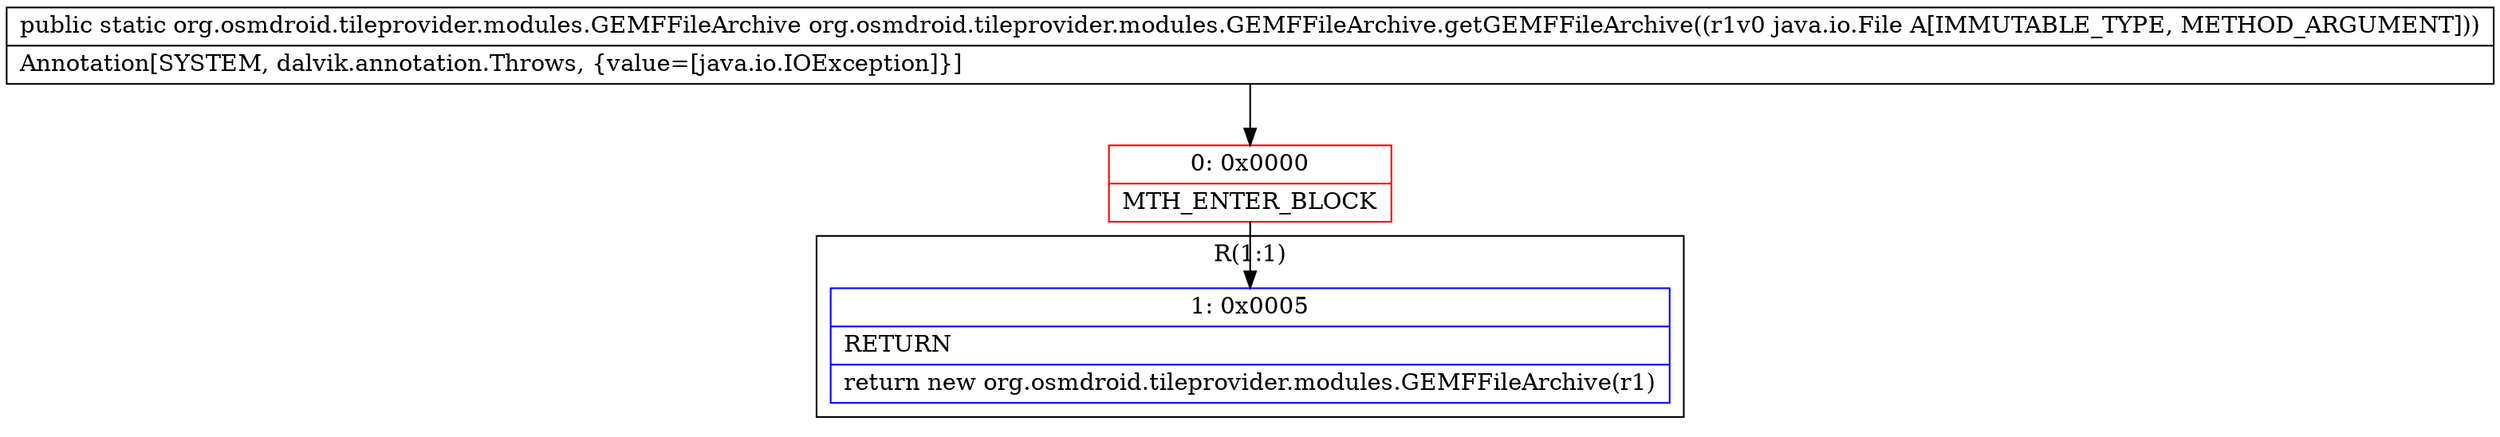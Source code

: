digraph "CFG fororg.osmdroid.tileprovider.modules.GEMFFileArchive.getGEMFFileArchive(Ljava\/io\/File;)Lorg\/osmdroid\/tileprovider\/modules\/GEMFFileArchive;" {
subgraph cluster_Region_1940784675 {
label = "R(1:1)";
node [shape=record,color=blue];
Node_1 [shape=record,label="{1\:\ 0x0005|RETURN\l|return new org.osmdroid.tileprovider.modules.GEMFFileArchive(r1)\l}"];
}
Node_0 [shape=record,color=red,label="{0\:\ 0x0000|MTH_ENTER_BLOCK\l}"];
MethodNode[shape=record,label="{public static org.osmdroid.tileprovider.modules.GEMFFileArchive org.osmdroid.tileprovider.modules.GEMFFileArchive.getGEMFFileArchive((r1v0 java.io.File A[IMMUTABLE_TYPE, METHOD_ARGUMENT]))  | Annotation[SYSTEM, dalvik.annotation.Throws, \{value=[java.io.IOException]\}]\l}"];
MethodNode -> Node_0;
Node_0 -> Node_1;
}

